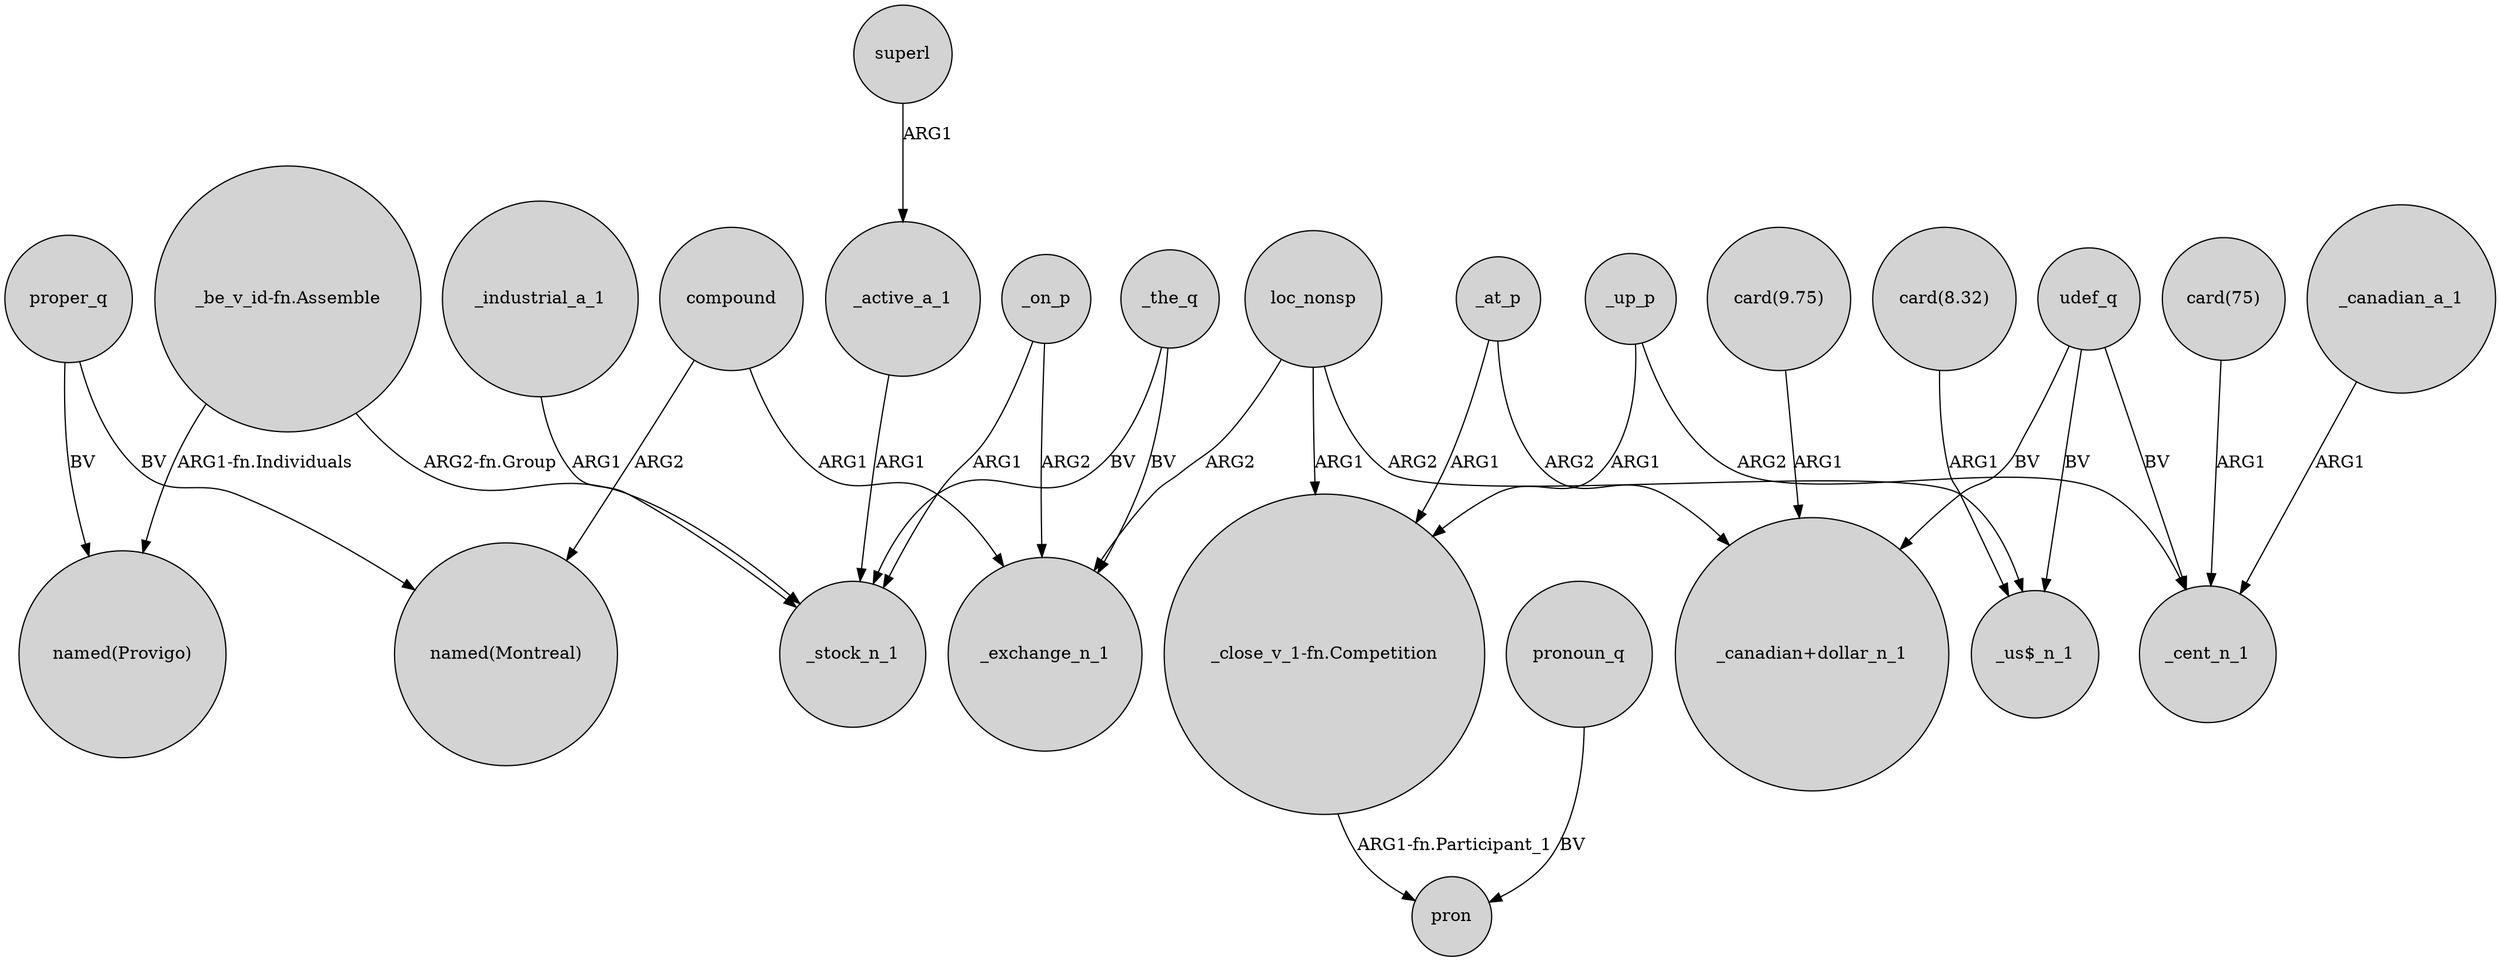 digraph {
	node [shape=circle style=filled]
	compound -> "named(Montreal)" [label=ARG2]
	_at_p -> "_canadian+dollar_n_1" [label=ARG2]
	"card(9.75)" -> "_canadian+dollar_n_1" [label=ARG1]
	loc_nonsp -> "_close_v_1-fn.Competition" [label=ARG1]
	"_close_v_1-fn.Competition" -> pron [label="ARG1-fn.Participant_1"]
	_at_p -> "_close_v_1-fn.Competition" [label=ARG1]
	_industrial_a_1 -> _stock_n_1 [label=ARG1]
	_up_p -> "_close_v_1-fn.Competition" [label=ARG1]
	loc_nonsp -> _exchange_n_1 [label=ARG2]
	"card(8.32)" -> "_us$_n_1" [label=ARG1]
	_on_p -> _exchange_n_1 [label=ARG2]
	loc_nonsp -> "_us$_n_1" [label=ARG2]
	udef_q -> _cent_n_1 [label=BV]
	proper_q -> "named(Montreal)" [label=BV]
	compound -> _exchange_n_1 [label=ARG1]
	_up_p -> _cent_n_1 [label=ARG2]
	"_be_v_id-fn.Assemble" -> "named(Provigo)" [label="ARG1-fn.Individuals"]
	udef_q -> "_canadian+dollar_n_1" [label=BV]
	pronoun_q -> pron [label=BV]
	_the_q -> _stock_n_1 [label=BV]
	superl -> _active_a_1 [label=ARG1]
	"card(75)" -> _cent_n_1 [label=ARG1]
	udef_q -> "_us$_n_1" [label=BV]
	_canadian_a_1 -> _cent_n_1 [label=ARG1]
	proper_q -> "named(Provigo)" [label=BV]
	_on_p -> _stock_n_1 [label=ARG1]
	_active_a_1 -> _stock_n_1 [label=ARG1]
	"_be_v_id-fn.Assemble" -> _stock_n_1 [label="ARG2-fn.Group"]
	_the_q -> _exchange_n_1 [label=BV]
}
